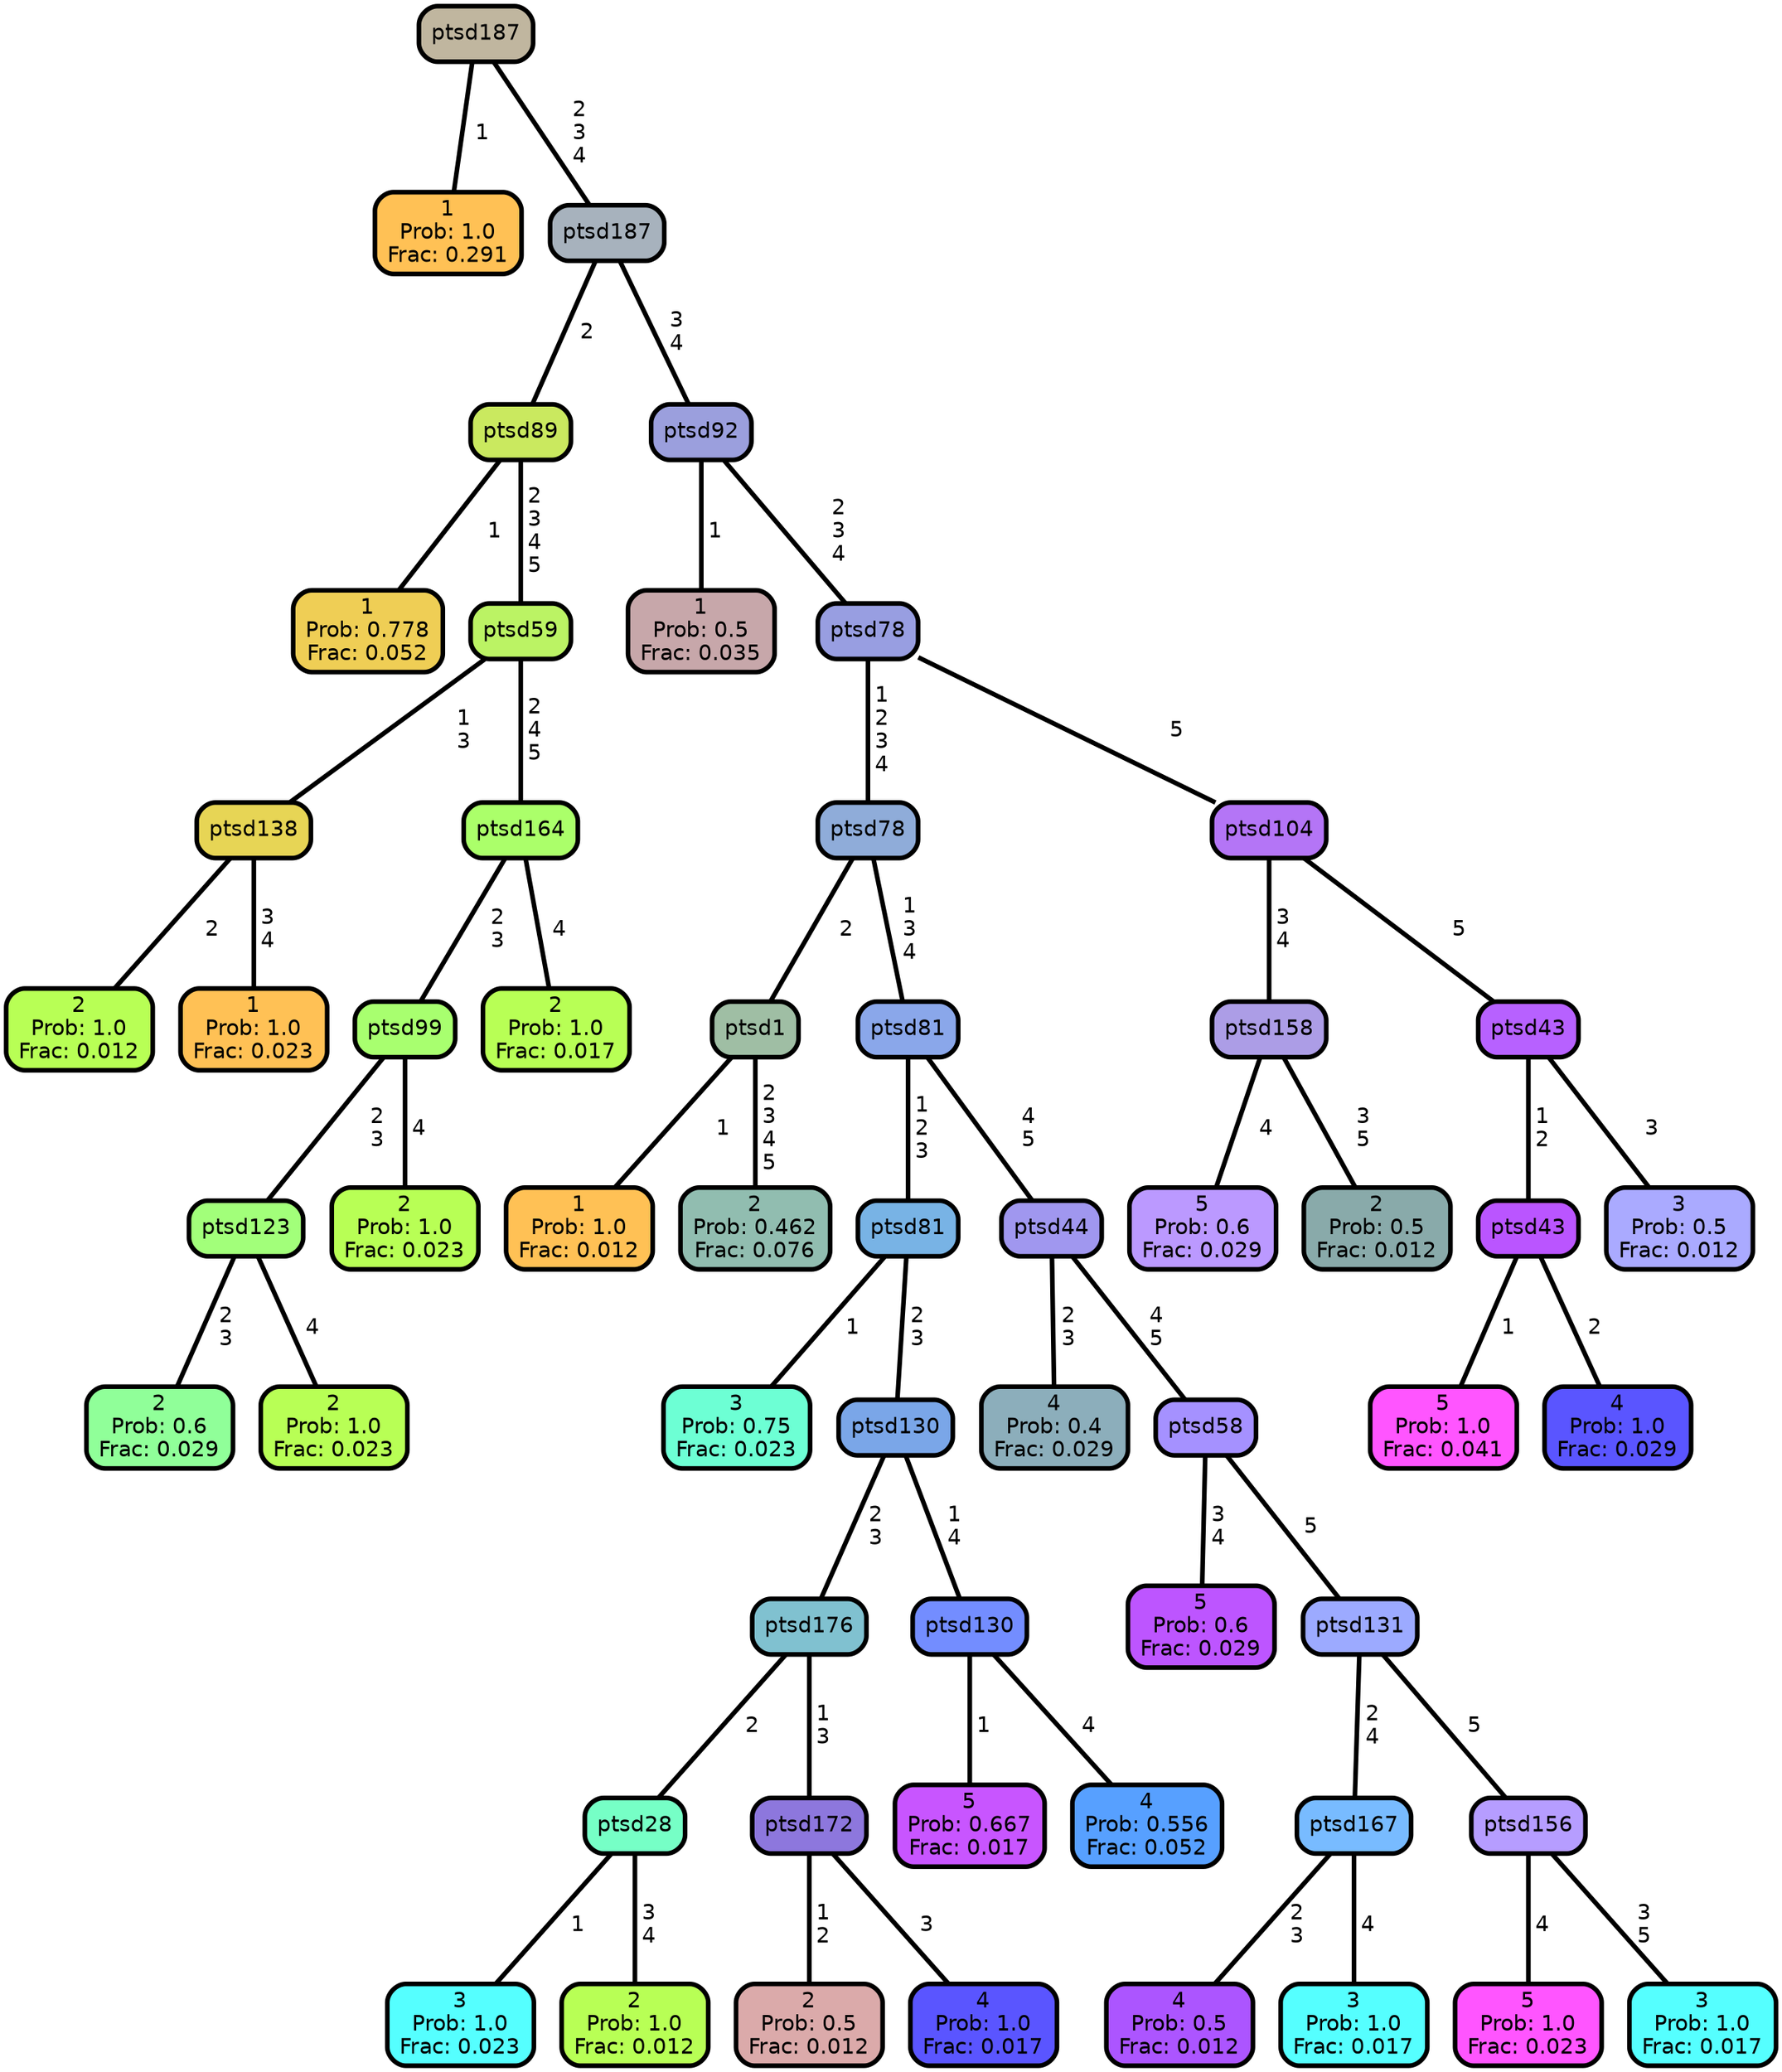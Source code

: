 graph Tree {
node [shape=box, style="filled, rounded",color="black",penwidth="3",fontcolor="black",                 fontname=helvetica] ;
graph [ranksep="0 equally", splines=straight,                 bgcolor=transparent, dpi=200] ;
edge [fontname=helvetica, color=black] ;
0 [label="1
Prob: 1.0
Frac: 0.291", fillcolor="#ffc155"] ;
1 [label="ptsd187", fillcolor="#c0b69f"] ;
2 [label="1
Prob: 0.778
Frac: 0.052", fillcolor="#efce55"] ;
3 [label="ptsd89", fillcolor="#cae95f"] ;
4 [label="2
Prob: 1.0
Frac: 0.012", fillcolor="#b8ff55"] ;
5 [label="ptsd138", fillcolor="#e7d555"] ;
6 [label="1
Prob: 1.0
Frac: 0.023", fillcolor="#ffc155"] ;
7 [label="ptsd59", fillcolor="#bbf364"] ;
8 [label="2
Prob: 0.6
Frac: 0.029", fillcolor="#90ff99"] ;
9 [label="ptsd123", fillcolor="#a2ff7a"] ;
10 [label="2
Prob: 1.0
Frac: 0.023", fillcolor="#b8ff55"] ;
11 [label="ptsd99", fillcolor="#a8ff6f"] ;
12 [label="2
Prob: 1.0
Frac: 0.023", fillcolor="#b8ff55"] ;
13 [label="ptsd164", fillcolor="#abff6a"] ;
14 [label="2
Prob: 1.0
Frac: 0.017", fillcolor="#b8ff55"] ;
15 [label="ptsd187", fillcolor="#a7b2bd"] ;
16 [label="1
Prob: 0.5
Frac: 0.035", fillcolor="#c7a7aa"] ;
17 [label="ptsd92", fillcolor="#9b9fdd"] ;
18 [label="1
Prob: 1.0
Frac: 0.012", fillcolor="#ffc155"] ;
19 [label="ptsd1", fillcolor="#9fbea4"] ;
20 [label="2
Prob: 0.462
Frac: 0.076", fillcolor="#91bdb0"] ;
21 [label="ptsd78", fillcolor="#8facd9"] ;
22 [label="3
Prob: 0.75
Frac: 0.023", fillcolor="#6dffd4"] ;
23 [label="ptsd81", fillcolor="#78b3e5"] ;
24 [label="3
Prob: 1.0
Frac: 0.023", fillcolor="#55ffff"] ;
25 [label="ptsd28", fillcolor="#76ffc6"] ;
26 [label="2
Prob: 1.0
Frac: 0.012", fillcolor="#b8ff55"] ;
27 [label="ptsd176", fillcolor="#80c1d0"] ;
28 [label="2
Prob: 0.5
Frac: 0.012", fillcolor="#dbaaaa"] ;
29 [label="ptsd172", fillcolor="#8d77dd"] ;
30 [label="4
Prob: 1.0
Frac: 0.017", fillcolor="#5a55ff"] ;
31 [label="ptsd130", fillcolor="#7aa6e8"] ;
32 [label="5
Prob: 0.667
Frac: 0.017", fillcolor="#c855ff"] ;
33 [label="ptsd130", fillcolor="#738dff"] ;
34 [label="4
Prob: 0.556
Frac: 0.052", fillcolor="#57a0ff"] ;
35 [label="ptsd81", fillcolor="#8aa7ea"] ;
36 [label="4
Prob: 0.4
Frac: 0.029", fillcolor="#8caebb"] ;
37 [label="ptsd44", fillcolor="#a097ef"] ;
38 [label="5
Prob: 0.6
Frac: 0.029", fillcolor="#bd55ff"] ;
39 [label="ptsd58", fillcolor="#a591ff"] ;
40 [label="4
Prob: 0.5
Frac: 0.012", fillcolor="#ac55ff"] ;
41 [label="ptsd167", fillcolor="#78bbff"] ;
42 [label="3
Prob: 1.0
Frac: 0.017", fillcolor="#55ffff"] ;
43 [label="ptsd131", fillcolor="#9caaff"] ;
44 [label="5
Prob: 1.0
Frac: 0.023", fillcolor="#ff55ff"] ;
45 [label="ptsd156", fillcolor="#b69dff"] ;
46 [label="3
Prob: 1.0
Frac: 0.017", fillcolor="#55ffff"] ;
47 [label="ptsd78", fillcolor="#989ee1"] ;
48 [label="5
Prob: 0.6
Frac: 0.029", fillcolor="#bb99ff"] ;
49 [label="ptsd158", fillcolor="#ac9de6"] ;
50 [label="2
Prob: 0.5
Frac: 0.012", fillcolor="#89aaaa"] ;
51 [label="ptsd104", fillcolor="#b475f6"] ;
52 [label="5
Prob: 1.0
Frac: 0.041", fillcolor="#ff55ff"] ;
53 [label="ptsd43", fillcolor="#ba55ff"] ;
54 [label="4
Prob: 1.0
Frac: 0.029", fillcolor="#5a55ff"] ;
55 [label="ptsd43", fillcolor="#b761ff"] ;
56 [label="3
Prob: 0.5
Frac: 0.012", fillcolor="#aaaaff"] ;
1 -- 0 [label=" 1",penwidth=3] ;
1 -- 15 [label=" 2\n 3\n 4",penwidth=3] ;
3 -- 2 [label=" 1",penwidth=3] ;
3 -- 7 [label=" 2\n 3\n 4\n 5",penwidth=3] ;
5 -- 4 [label=" 2",penwidth=3] ;
5 -- 6 [label=" 3\n 4",penwidth=3] ;
7 -- 5 [label=" 1\n 3",penwidth=3] ;
7 -- 13 [label=" 2\n 4\n 5",penwidth=3] ;
9 -- 8 [label=" 2\n 3",penwidth=3] ;
9 -- 10 [label=" 4",penwidth=3] ;
11 -- 9 [label=" 2\n 3",penwidth=3] ;
11 -- 12 [label=" 4",penwidth=3] ;
13 -- 11 [label=" 2\n 3",penwidth=3] ;
13 -- 14 [label=" 4",penwidth=3] ;
15 -- 3 [label=" 2",penwidth=3] ;
15 -- 17 [label=" 3\n 4",penwidth=3] ;
17 -- 16 [label=" 1",penwidth=3] ;
17 -- 47 [label=" 2\n 3\n 4",penwidth=3] ;
19 -- 18 [label=" 1",penwidth=3] ;
19 -- 20 [label=" 2\n 3\n 4\n 5",penwidth=3] ;
21 -- 19 [label=" 2",penwidth=3] ;
21 -- 35 [label=" 1\n 3\n 4",penwidth=3] ;
23 -- 22 [label=" 1",penwidth=3] ;
23 -- 31 [label=" 2\n 3",penwidth=3] ;
25 -- 24 [label=" 1",penwidth=3] ;
25 -- 26 [label=" 3\n 4",penwidth=3] ;
27 -- 25 [label=" 2",penwidth=3] ;
27 -- 29 [label=" 1\n 3",penwidth=3] ;
29 -- 28 [label=" 1\n 2",penwidth=3] ;
29 -- 30 [label=" 3",penwidth=3] ;
31 -- 27 [label=" 2\n 3",penwidth=3] ;
31 -- 33 [label=" 1\n 4",penwidth=3] ;
33 -- 32 [label=" 1",penwidth=3] ;
33 -- 34 [label=" 4",penwidth=3] ;
35 -- 23 [label=" 1\n 2\n 3",penwidth=3] ;
35 -- 37 [label=" 4\n 5",penwidth=3] ;
37 -- 36 [label=" 2\n 3",penwidth=3] ;
37 -- 39 [label=" 4\n 5",penwidth=3] ;
39 -- 38 [label=" 3\n 4",penwidth=3] ;
39 -- 43 [label=" 5",penwidth=3] ;
41 -- 40 [label=" 2\n 3",penwidth=3] ;
41 -- 42 [label=" 4",penwidth=3] ;
43 -- 41 [label=" 2\n 4",penwidth=3] ;
43 -- 45 [label=" 5",penwidth=3] ;
45 -- 44 [label=" 4",penwidth=3] ;
45 -- 46 [label=" 3\n 5",penwidth=3] ;
47 -- 21 [label=" 1\n 2\n 3\n 4",penwidth=3] ;
47 -- 51 [label=" 5",penwidth=3] ;
49 -- 48 [label=" 4",penwidth=3] ;
49 -- 50 [label=" 3\n 5",penwidth=3] ;
51 -- 49 [label=" 3\n 4",penwidth=3] ;
51 -- 55 [label=" 5",penwidth=3] ;
53 -- 52 [label=" 1",penwidth=3] ;
53 -- 54 [label=" 2",penwidth=3] ;
55 -- 53 [label=" 1\n 2",penwidth=3] ;
55 -- 56 [label=" 3",penwidth=3] ;
{rank = same;}}